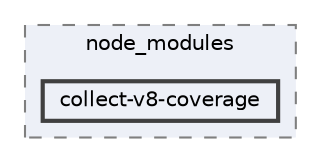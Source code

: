 digraph "pkiclassroomrescheduler/src/main/frontend/node_modules/collect-v8-coverage"
{
 // LATEX_PDF_SIZE
  bgcolor="transparent";
  edge [fontname=Helvetica,fontsize=10,labelfontname=Helvetica,labelfontsize=10];
  node [fontname=Helvetica,fontsize=10,shape=box,height=0.2,width=0.4];
  compound=true
  subgraph clusterdir_72953eda66ccb3a2722c28e1c3e6c23b {
    graph [ bgcolor="#edf0f7", pencolor="grey50", label="node_modules", fontname=Helvetica,fontsize=10 style="filled,dashed", URL="dir_72953eda66ccb3a2722c28e1c3e6c23b.html",tooltip=""]
  dir_67c32b6c8d3e21f4a7212499d478dcfa [label="collect-v8-coverage", fillcolor="#edf0f7", color="grey25", style="filled,bold", URL="dir_67c32b6c8d3e21f4a7212499d478dcfa.html",tooltip=""];
  }
}
